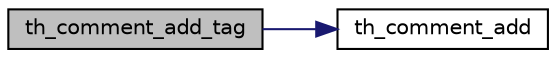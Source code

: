 digraph "th_comment_add_tag"
{
  edge [fontname="Helvetica",fontsize="10",labelfontname="Helvetica",labelfontsize="10"];
  node [fontname="Helvetica",fontsize="10",shape=record];
  rankdir="LR";
  Node1 [label="th_comment_add_tag",height=0.2,width=0.4,color="black", fillcolor="grey75", style="filled", fontcolor="black"];
  Node1 -> Node2 [color="midnightblue",fontsize="10",style="solid",fontname="Helvetica"];
  Node2 [label="th_comment_add",height=0.2,width=0.4,color="black", fillcolor="white", style="filled",URL="$group__basefuncs.html#ga19a1f7b8032db957df151a34e5ac9272"];
}
